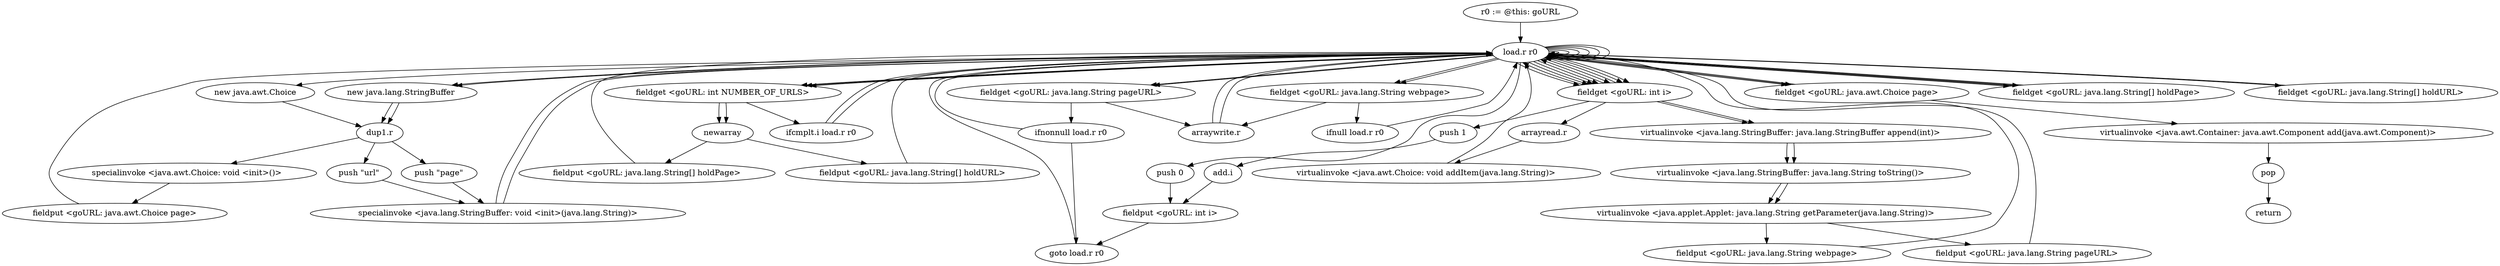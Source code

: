 digraph "" {
    "r0 := @this: goURL"
    "load.r r0"
    "r0 := @this: goURL"->"load.r r0";
    "new java.awt.Choice"
    "load.r r0"->"new java.awt.Choice";
    "dup1.r"
    "new java.awt.Choice"->"dup1.r";
    "specialinvoke <java.awt.Choice: void <init>()>"
    "dup1.r"->"specialinvoke <java.awt.Choice: void <init>()>";
    "fieldput <goURL: java.awt.Choice page>"
    "specialinvoke <java.awt.Choice: void <init>()>"->"fieldput <goURL: java.awt.Choice page>";
    "fieldput <goURL: java.awt.Choice page>"->"load.r r0";
    "load.r r0"->"load.r r0";
    "fieldget <goURL: int NUMBER_OF_URLS>"
    "load.r r0"->"fieldget <goURL: int NUMBER_OF_URLS>";
    "newarray"
    "fieldget <goURL: int NUMBER_OF_URLS>"->"newarray";
    "fieldput <goURL: java.lang.String[] holdPage>"
    "newarray"->"fieldput <goURL: java.lang.String[] holdPage>";
    "fieldput <goURL: java.lang.String[] holdPage>"->"load.r r0";
    "load.r r0"->"load.r r0";
    "load.r r0"->"fieldget <goURL: int NUMBER_OF_URLS>";
    "fieldget <goURL: int NUMBER_OF_URLS>"->"newarray";
    "fieldput <goURL: java.lang.String[] holdURL>"
    "newarray"->"fieldput <goURL: java.lang.String[] holdURL>";
    "fieldput <goURL: java.lang.String[] holdURL>"->"load.r r0";
    "push 0"
    "load.r r0"->"push 0";
    "fieldput <goURL: int i>"
    "push 0"->"fieldput <goURL: int i>";
    "goto load.r r0"
    "fieldput <goURL: int i>"->"goto load.r r0";
    "goto load.r r0"->"load.r r0";
    "fieldget <goURL: int i>"
    "load.r r0"->"fieldget <goURL: int i>";
    "fieldget <goURL: int i>"->"load.r r0";
    "load.r r0"->"fieldget <goURL: int NUMBER_OF_URLS>";
    "ifcmplt.i load.r r0"
    "fieldget <goURL: int NUMBER_OF_URLS>"->"ifcmplt.i load.r r0";
    "ifcmplt.i load.r r0"->"load.r r0";
    "load.r r0"->"load.r r0";
    "fieldget <goURL: java.awt.Choice page>"
    "load.r r0"->"fieldget <goURL: java.awt.Choice page>";
    "virtualinvoke <java.awt.Container: java.awt.Component add(java.awt.Component)>"
    "fieldget <goURL: java.awt.Choice page>"->"virtualinvoke <java.awt.Container: java.awt.Component add(java.awt.Component)>";
    "pop"
    "virtualinvoke <java.awt.Container: java.awt.Component add(java.awt.Component)>"->"pop";
    "return"
    "pop"->"return";
    "ifcmplt.i load.r r0"->"load.r r0";
    "load.r r0"->"load.r r0";
    "new java.lang.StringBuffer"
    "load.r r0"->"new java.lang.StringBuffer";
    "new java.lang.StringBuffer"->"dup1.r";
    "push \"page\""
    "dup1.r"->"push \"page\"";
    "specialinvoke <java.lang.StringBuffer: void <init>(java.lang.String)>"
    "push \"page\""->"specialinvoke <java.lang.StringBuffer: void <init>(java.lang.String)>";
    "specialinvoke <java.lang.StringBuffer: void <init>(java.lang.String)>"->"load.r r0";
    "load.r r0"->"fieldget <goURL: int i>";
    "virtualinvoke <java.lang.StringBuffer: java.lang.StringBuffer append(int)>"
    "fieldget <goURL: int i>"->"virtualinvoke <java.lang.StringBuffer: java.lang.StringBuffer append(int)>";
    "virtualinvoke <java.lang.StringBuffer: java.lang.String toString()>"
    "virtualinvoke <java.lang.StringBuffer: java.lang.StringBuffer append(int)>"->"virtualinvoke <java.lang.StringBuffer: java.lang.String toString()>";
    "virtualinvoke <java.applet.Applet: java.lang.String getParameter(java.lang.String)>"
    "virtualinvoke <java.lang.StringBuffer: java.lang.String toString()>"->"virtualinvoke <java.applet.Applet: java.lang.String getParameter(java.lang.String)>";
    "fieldput <goURL: java.lang.String webpage>"
    "virtualinvoke <java.applet.Applet: java.lang.String getParameter(java.lang.String)>"->"fieldput <goURL: java.lang.String webpage>";
    "fieldput <goURL: java.lang.String webpage>"->"load.r r0";
    "load.r r0"->"load.r r0";
    "load.r r0"->"new java.lang.StringBuffer";
    "new java.lang.StringBuffer"->"dup1.r";
    "push \"url\""
    "dup1.r"->"push \"url\"";
    "push \"url\""->"specialinvoke <java.lang.StringBuffer: void <init>(java.lang.String)>";
    "specialinvoke <java.lang.StringBuffer: void <init>(java.lang.String)>"->"load.r r0";
    "load.r r0"->"fieldget <goURL: int i>";
    "fieldget <goURL: int i>"->"virtualinvoke <java.lang.StringBuffer: java.lang.StringBuffer append(int)>";
    "virtualinvoke <java.lang.StringBuffer: java.lang.StringBuffer append(int)>"->"virtualinvoke <java.lang.StringBuffer: java.lang.String toString()>";
    "virtualinvoke <java.lang.StringBuffer: java.lang.String toString()>"->"virtualinvoke <java.applet.Applet: java.lang.String getParameter(java.lang.String)>";
    "fieldput <goURL: java.lang.String pageURL>"
    "virtualinvoke <java.applet.Applet: java.lang.String getParameter(java.lang.String)>"->"fieldput <goURL: java.lang.String pageURL>";
    "fieldput <goURL: java.lang.String pageURL>"->"load.r r0";
    "fieldget <goURL: java.lang.String webpage>"
    "load.r r0"->"fieldget <goURL: java.lang.String webpage>";
    "ifnull load.r r0"
    "fieldget <goURL: java.lang.String webpage>"->"ifnull load.r r0";
    "ifnull load.r r0"->"load.r r0";
    "fieldget <goURL: java.lang.String pageURL>"
    "load.r r0"->"fieldget <goURL: java.lang.String pageURL>";
    "ifnonnull load.r r0"
    "fieldget <goURL: java.lang.String pageURL>"->"ifnonnull load.r r0";
    "ifnonnull load.r r0"->"goto load.r r0";
    "ifnonnull load.r r0"->"load.r r0";
    "fieldget <goURL: java.lang.String[] holdPage>"
    "load.r r0"->"fieldget <goURL: java.lang.String[] holdPage>";
    "fieldget <goURL: java.lang.String[] holdPage>"->"load.r r0";
    "load.r r0"->"fieldget <goURL: int i>";
    "fieldget <goURL: int i>"->"load.r r0";
    "load.r r0"->"fieldget <goURL: java.lang.String webpage>";
    "arraywrite.r"
    "fieldget <goURL: java.lang.String webpage>"->"arraywrite.r";
    "arraywrite.r"->"load.r r0";
    "fieldget <goURL: java.lang.String[] holdURL>"
    "load.r r0"->"fieldget <goURL: java.lang.String[] holdURL>";
    "fieldget <goURL: java.lang.String[] holdURL>"->"load.r r0";
    "load.r r0"->"fieldget <goURL: int i>";
    "fieldget <goURL: int i>"->"load.r r0";
    "load.r r0"->"fieldget <goURL: java.lang.String pageURL>";
    "fieldget <goURL: java.lang.String pageURL>"->"arraywrite.r";
    "arraywrite.r"->"load.r r0";
    "load.r r0"->"fieldget <goURL: java.awt.Choice page>";
    "fieldget <goURL: java.awt.Choice page>"->"load.r r0";
    "load.r r0"->"fieldget <goURL: java.lang.String[] holdPage>";
    "fieldget <goURL: java.lang.String[] holdPage>"->"load.r r0";
    "load.r r0"->"fieldget <goURL: int i>";
    "arrayread.r"
    "fieldget <goURL: int i>"->"arrayread.r";
    "virtualinvoke <java.awt.Choice: void addItem(java.lang.String)>"
    "arrayread.r"->"virtualinvoke <java.awt.Choice: void addItem(java.lang.String)>";
    "virtualinvoke <java.awt.Choice: void addItem(java.lang.String)>"->"load.r r0";
    "load.r r0"->"load.r r0";
    "load.r r0"->"fieldget <goURL: int i>";
    "push 1"
    "fieldget <goURL: int i>"->"push 1";
    "add.i"
    "push 1"->"add.i";
    "add.i"->"fieldput <goURL: int i>";
}
